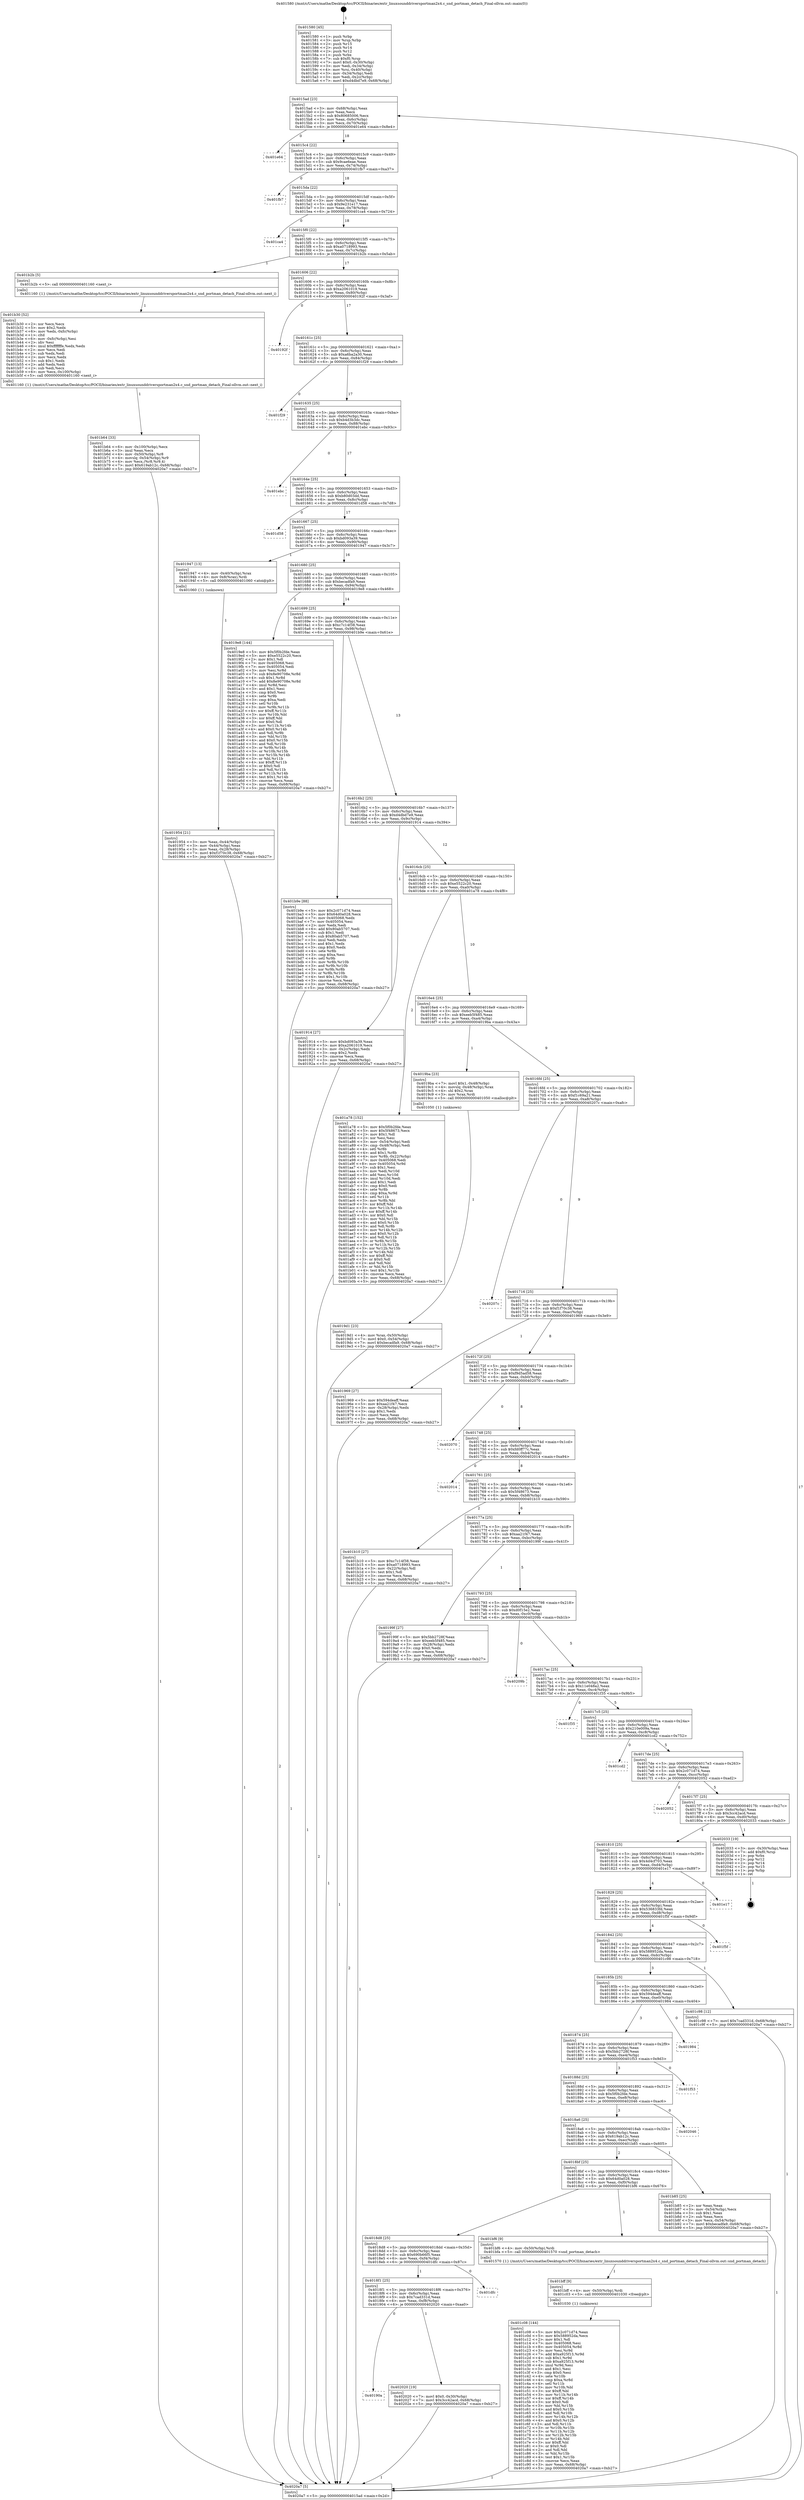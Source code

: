 digraph "0x401580" {
  label = "0x401580 (/mnt/c/Users/mathe/Desktop/tcc/POCII/binaries/extr_linuxsounddriversportman2x4.c_snd_portman_detach_Final-ollvm.out::main(0))"
  labelloc = "t"
  node[shape=record]

  Entry [label="",width=0.3,height=0.3,shape=circle,fillcolor=black,style=filled]
  "0x4015ad" [label="{
     0x4015ad [23]\l
     | [instrs]\l
     &nbsp;&nbsp;0x4015ad \<+3\>: mov -0x68(%rbp),%eax\l
     &nbsp;&nbsp;0x4015b0 \<+2\>: mov %eax,%ecx\l
     &nbsp;&nbsp;0x4015b2 \<+6\>: sub $0x80685006,%ecx\l
     &nbsp;&nbsp;0x4015b8 \<+3\>: mov %eax,-0x6c(%rbp)\l
     &nbsp;&nbsp;0x4015bb \<+3\>: mov %ecx,-0x70(%rbp)\l
     &nbsp;&nbsp;0x4015be \<+6\>: je 0000000000401e64 \<main+0x8e4\>\l
  }"]
  "0x401e64" [label="{
     0x401e64\l
  }", style=dashed]
  "0x4015c4" [label="{
     0x4015c4 [22]\l
     | [instrs]\l
     &nbsp;&nbsp;0x4015c4 \<+5\>: jmp 00000000004015c9 \<main+0x49\>\l
     &nbsp;&nbsp;0x4015c9 \<+3\>: mov -0x6c(%rbp),%eax\l
     &nbsp;&nbsp;0x4015cc \<+5\>: sub $0x9cae6eae,%eax\l
     &nbsp;&nbsp;0x4015d1 \<+3\>: mov %eax,-0x74(%rbp)\l
     &nbsp;&nbsp;0x4015d4 \<+6\>: je 0000000000401fb7 \<main+0xa37\>\l
  }"]
  Exit [label="",width=0.3,height=0.3,shape=circle,fillcolor=black,style=filled,peripheries=2]
  "0x401fb7" [label="{
     0x401fb7\l
  }", style=dashed]
  "0x4015da" [label="{
     0x4015da [22]\l
     | [instrs]\l
     &nbsp;&nbsp;0x4015da \<+5\>: jmp 00000000004015df \<main+0x5f\>\l
     &nbsp;&nbsp;0x4015df \<+3\>: mov -0x6c(%rbp),%eax\l
     &nbsp;&nbsp;0x4015e2 \<+5\>: sub $0x9e231e17,%eax\l
     &nbsp;&nbsp;0x4015e7 \<+3\>: mov %eax,-0x78(%rbp)\l
     &nbsp;&nbsp;0x4015ea \<+6\>: je 0000000000401ca4 \<main+0x724\>\l
  }"]
  "0x40190a" [label="{
     0x40190a\l
  }", style=dashed]
  "0x401ca4" [label="{
     0x401ca4\l
  }", style=dashed]
  "0x4015f0" [label="{
     0x4015f0 [22]\l
     | [instrs]\l
     &nbsp;&nbsp;0x4015f0 \<+5\>: jmp 00000000004015f5 \<main+0x75\>\l
     &nbsp;&nbsp;0x4015f5 \<+3\>: mov -0x6c(%rbp),%eax\l
     &nbsp;&nbsp;0x4015f8 \<+5\>: sub $0xa0718993,%eax\l
     &nbsp;&nbsp;0x4015fd \<+3\>: mov %eax,-0x7c(%rbp)\l
     &nbsp;&nbsp;0x401600 \<+6\>: je 0000000000401b2b \<main+0x5ab\>\l
  }"]
  "0x402020" [label="{
     0x402020 [19]\l
     | [instrs]\l
     &nbsp;&nbsp;0x402020 \<+7\>: movl $0x0,-0x30(%rbp)\l
     &nbsp;&nbsp;0x402027 \<+7\>: movl $0x3cc42acd,-0x68(%rbp)\l
     &nbsp;&nbsp;0x40202e \<+5\>: jmp 00000000004020a7 \<main+0xb27\>\l
  }"]
  "0x401b2b" [label="{
     0x401b2b [5]\l
     | [instrs]\l
     &nbsp;&nbsp;0x401b2b \<+5\>: call 0000000000401160 \<next_i\>\l
     | [calls]\l
     &nbsp;&nbsp;0x401160 \{1\} (/mnt/c/Users/mathe/Desktop/tcc/POCII/binaries/extr_linuxsounddriversportman2x4.c_snd_portman_detach_Final-ollvm.out::next_i)\l
  }"]
  "0x401606" [label="{
     0x401606 [22]\l
     | [instrs]\l
     &nbsp;&nbsp;0x401606 \<+5\>: jmp 000000000040160b \<main+0x8b\>\l
     &nbsp;&nbsp;0x40160b \<+3\>: mov -0x6c(%rbp),%eax\l
     &nbsp;&nbsp;0x40160e \<+5\>: sub $0xa2061019,%eax\l
     &nbsp;&nbsp;0x401613 \<+3\>: mov %eax,-0x80(%rbp)\l
     &nbsp;&nbsp;0x401616 \<+6\>: je 000000000040192f \<main+0x3af\>\l
  }"]
  "0x4018f1" [label="{
     0x4018f1 [25]\l
     | [instrs]\l
     &nbsp;&nbsp;0x4018f1 \<+5\>: jmp 00000000004018f6 \<main+0x376\>\l
     &nbsp;&nbsp;0x4018f6 \<+3\>: mov -0x6c(%rbp),%eax\l
     &nbsp;&nbsp;0x4018f9 \<+5\>: sub $0x7cad331d,%eax\l
     &nbsp;&nbsp;0x4018fe \<+6\>: mov %eax,-0xf8(%rbp)\l
     &nbsp;&nbsp;0x401904 \<+6\>: je 0000000000402020 \<main+0xaa0\>\l
  }"]
  "0x40192f" [label="{
     0x40192f\l
  }", style=dashed]
  "0x40161c" [label="{
     0x40161c [25]\l
     | [instrs]\l
     &nbsp;&nbsp;0x40161c \<+5\>: jmp 0000000000401621 \<main+0xa1\>\l
     &nbsp;&nbsp;0x401621 \<+3\>: mov -0x6c(%rbp),%eax\l
     &nbsp;&nbsp;0x401624 \<+5\>: sub $0xa6ba2a30,%eax\l
     &nbsp;&nbsp;0x401629 \<+6\>: mov %eax,-0x84(%rbp)\l
     &nbsp;&nbsp;0x40162f \<+6\>: je 0000000000401f29 \<main+0x9a9\>\l
  }"]
  "0x401dfc" [label="{
     0x401dfc\l
  }", style=dashed]
  "0x401f29" [label="{
     0x401f29\l
  }", style=dashed]
  "0x401635" [label="{
     0x401635 [25]\l
     | [instrs]\l
     &nbsp;&nbsp;0x401635 \<+5\>: jmp 000000000040163a \<main+0xba\>\l
     &nbsp;&nbsp;0x40163a \<+3\>: mov -0x6c(%rbp),%eax\l
     &nbsp;&nbsp;0x40163d \<+5\>: sub $0xb4d3b3dc,%eax\l
     &nbsp;&nbsp;0x401642 \<+6\>: mov %eax,-0x88(%rbp)\l
     &nbsp;&nbsp;0x401648 \<+6\>: je 0000000000401ebc \<main+0x93c\>\l
  }"]
  "0x401c08" [label="{
     0x401c08 [144]\l
     | [instrs]\l
     &nbsp;&nbsp;0x401c08 \<+5\>: mov $0x2c071d74,%eax\l
     &nbsp;&nbsp;0x401c0d \<+5\>: mov $0x588952da,%ecx\l
     &nbsp;&nbsp;0x401c12 \<+2\>: mov $0x1,%dl\l
     &nbsp;&nbsp;0x401c14 \<+7\>: mov 0x405068,%esi\l
     &nbsp;&nbsp;0x401c1b \<+8\>: mov 0x405054,%r8d\l
     &nbsp;&nbsp;0x401c23 \<+3\>: mov %esi,%r9d\l
     &nbsp;&nbsp;0x401c26 \<+7\>: add $0xa925f13,%r9d\l
     &nbsp;&nbsp;0x401c2d \<+4\>: sub $0x1,%r9d\l
     &nbsp;&nbsp;0x401c31 \<+7\>: sub $0xa925f13,%r9d\l
     &nbsp;&nbsp;0x401c38 \<+4\>: imul %r9d,%esi\l
     &nbsp;&nbsp;0x401c3c \<+3\>: and $0x1,%esi\l
     &nbsp;&nbsp;0x401c3f \<+3\>: cmp $0x0,%esi\l
     &nbsp;&nbsp;0x401c42 \<+4\>: sete %r10b\l
     &nbsp;&nbsp;0x401c46 \<+4\>: cmp $0xa,%r8d\l
     &nbsp;&nbsp;0x401c4a \<+4\>: setl %r11b\l
     &nbsp;&nbsp;0x401c4e \<+3\>: mov %r10b,%bl\l
     &nbsp;&nbsp;0x401c51 \<+3\>: xor $0xff,%bl\l
     &nbsp;&nbsp;0x401c54 \<+3\>: mov %r11b,%r14b\l
     &nbsp;&nbsp;0x401c57 \<+4\>: xor $0xff,%r14b\l
     &nbsp;&nbsp;0x401c5b \<+3\>: xor $0x0,%dl\l
     &nbsp;&nbsp;0x401c5e \<+3\>: mov %bl,%r15b\l
     &nbsp;&nbsp;0x401c61 \<+4\>: and $0x0,%r15b\l
     &nbsp;&nbsp;0x401c65 \<+3\>: and %dl,%r10b\l
     &nbsp;&nbsp;0x401c68 \<+3\>: mov %r14b,%r12b\l
     &nbsp;&nbsp;0x401c6b \<+4\>: and $0x0,%r12b\l
     &nbsp;&nbsp;0x401c6f \<+3\>: and %dl,%r11b\l
     &nbsp;&nbsp;0x401c72 \<+3\>: or %r10b,%r15b\l
     &nbsp;&nbsp;0x401c75 \<+3\>: or %r11b,%r12b\l
     &nbsp;&nbsp;0x401c78 \<+3\>: xor %r12b,%r15b\l
     &nbsp;&nbsp;0x401c7b \<+3\>: or %r14b,%bl\l
     &nbsp;&nbsp;0x401c7e \<+3\>: xor $0xff,%bl\l
     &nbsp;&nbsp;0x401c81 \<+3\>: or $0x0,%dl\l
     &nbsp;&nbsp;0x401c84 \<+2\>: and %dl,%bl\l
     &nbsp;&nbsp;0x401c86 \<+3\>: or %bl,%r15b\l
     &nbsp;&nbsp;0x401c89 \<+4\>: test $0x1,%r15b\l
     &nbsp;&nbsp;0x401c8d \<+3\>: cmovne %ecx,%eax\l
     &nbsp;&nbsp;0x401c90 \<+3\>: mov %eax,-0x68(%rbp)\l
     &nbsp;&nbsp;0x401c93 \<+5\>: jmp 00000000004020a7 \<main+0xb27\>\l
  }"]
  "0x401ebc" [label="{
     0x401ebc\l
  }", style=dashed]
  "0x40164e" [label="{
     0x40164e [25]\l
     | [instrs]\l
     &nbsp;&nbsp;0x40164e \<+5\>: jmp 0000000000401653 \<main+0xd3\>\l
     &nbsp;&nbsp;0x401653 \<+3\>: mov -0x6c(%rbp),%eax\l
     &nbsp;&nbsp;0x401656 \<+5\>: sub $0xb80d03dd,%eax\l
     &nbsp;&nbsp;0x40165b \<+6\>: mov %eax,-0x8c(%rbp)\l
     &nbsp;&nbsp;0x401661 \<+6\>: je 0000000000401d58 \<main+0x7d8\>\l
  }"]
  "0x401bff" [label="{
     0x401bff [9]\l
     | [instrs]\l
     &nbsp;&nbsp;0x401bff \<+4\>: mov -0x50(%rbp),%rdi\l
     &nbsp;&nbsp;0x401c03 \<+5\>: call 0000000000401030 \<free@plt\>\l
     | [calls]\l
     &nbsp;&nbsp;0x401030 \{1\} (unknown)\l
  }"]
  "0x401d58" [label="{
     0x401d58\l
  }", style=dashed]
  "0x401667" [label="{
     0x401667 [25]\l
     | [instrs]\l
     &nbsp;&nbsp;0x401667 \<+5\>: jmp 000000000040166c \<main+0xec\>\l
     &nbsp;&nbsp;0x40166c \<+3\>: mov -0x6c(%rbp),%eax\l
     &nbsp;&nbsp;0x40166f \<+5\>: sub $0xbd093a39,%eax\l
     &nbsp;&nbsp;0x401674 \<+6\>: mov %eax,-0x90(%rbp)\l
     &nbsp;&nbsp;0x40167a \<+6\>: je 0000000000401947 \<main+0x3c7\>\l
  }"]
  "0x4018d8" [label="{
     0x4018d8 [25]\l
     | [instrs]\l
     &nbsp;&nbsp;0x4018d8 \<+5\>: jmp 00000000004018dd \<main+0x35d\>\l
     &nbsp;&nbsp;0x4018dd \<+3\>: mov -0x6c(%rbp),%eax\l
     &nbsp;&nbsp;0x4018e0 \<+5\>: sub $0x690b66f5,%eax\l
     &nbsp;&nbsp;0x4018e5 \<+6\>: mov %eax,-0xf4(%rbp)\l
     &nbsp;&nbsp;0x4018eb \<+6\>: je 0000000000401dfc \<main+0x87c\>\l
  }"]
  "0x401947" [label="{
     0x401947 [13]\l
     | [instrs]\l
     &nbsp;&nbsp;0x401947 \<+4\>: mov -0x40(%rbp),%rax\l
     &nbsp;&nbsp;0x40194b \<+4\>: mov 0x8(%rax),%rdi\l
     &nbsp;&nbsp;0x40194f \<+5\>: call 0000000000401060 \<atoi@plt\>\l
     | [calls]\l
     &nbsp;&nbsp;0x401060 \{1\} (unknown)\l
  }"]
  "0x401680" [label="{
     0x401680 [25]\l
     | [instrs]\l
     &nbsp;&nbsp;0x401680 \<+5\>: jmp 0000000000401685 \<main+0x105\>\l
     &nbsp;&nbsp;0x401685 \<+3\>: mov -0x6c(%rbp),%eax\l
     &nbsp;&nbsp;0x401688 \<+5\>: sub $0xbecadfa9,%eax\l
     &nbsp;&nbsp;0x40168d \<+6\>: mov %eax,-0x94(%rbp)\l
     &nbsp;&nbsp;0x401693 \<+6\>: je 00000000004019e8 \<main+0x468\>\l
  }"]
  "0x401bf6" [label="{
     0x401bf6 [9]\l
     | [instrs]\l
     &nbsp;&nbsp;0x401bf6 \<+4\>: mov -0x50(%rbp),%rdi\l
     &nbsp;&nbsp;0x401bfa \<+5\>: call 0000000000401570 \<snd_portman_detach\>\l
     | [calls]\l
     &nbsp;&nbsp;0x401570 \{1\} (/mnt/c/Users/mathe/Desktop/tcc/POCII/binaries/extr_linuxsounddriversportman2x4.c_snd_portman_detach_Final-ollvm.out::snd_portman_detach)\l
  }"]
  "0x4019e8" [label="{
     0x4019e8 [144]\l
     | [instrs]\l
     &nbsp;&nbsp;0x4019e8 \<+5\>: mov $0x5f0b2fde,%eax\l
     &nbsp;&nbsp;0x4019ed \<+5\>: mov $0xe5522c20,%ecx\l
     &nbsp;&nbsp;0x4019f2 \<+2\>: mov $0x1,%dl\l
     &nbsp;&nbsp;0x4019f4 \<+7\>: mov 0x405068,%esi\l
     &nbsp;&nbsp;0x4019fb \<+7\>: mov 0x405054,%edi\l
     &nbsp;&nbsp;0x401a02 \<+3\>: mov %esi,%r8d\l
     &nbsp;&nbsp;0x401a05 \<+7\>: sub $0x8e90708e,%r8d\l
     &nbsp;&nbsp;0x401a0c \<+4\>: sub $0x1,%r8d\l
     &nbsp;&nbsp;0x401a10 \<+7\>: add $0x8e90708e,%r8d\l
     &nbsp;&nbsp;0x401a17 \<+4\>: imul %r8d,%esi\l
     &nbsp;&nbsp;0x401a1b \<+3\>: and $0x1,%esi\l
     &nbsp;&nbsp;0x401a1e \<+3\>: cmp $0x0,%esi\l
     &nbsp;&nbsp;0x401a21 \<+4\>: sete %r9b\l
     &nbsp;&nbsp;0x401a25 \<+3\>: cmp $0xa,%edi\l
     &nbsp;&nbsp;0x401a28 \<+4\>: setl %r10b\l
     &nbsp;&nbsp;0x401a2c \<+3\>: mov %r9b,%r11b\l
     &nbsp;&nbsp;0x401a2f \<+4\>: xor $0xff,%r11b\l
     &nbsp;&nbsp;0x401a33 \<+3\>: mov %r10b,%bl\l
     &nbsp;&nbsp;0x401a36 \<+3\>: xor $0xff,%bl\l
     &nbsp;&nbsp;0x401a39 \<+3\>: xor $0x0,%dl\l
     &nbsp;&nbsp;0x401a3c \<+3\>: mov %r11b,%r14b\l
     &nbsp;&nbsp;0x401a3f \<+4\>: and $0x0,%r14b\l
     &nbsp;&nbsp;0x401a43 \<+3\>: and %dl,%r9b\l
     &nbsp;&nbsp;0x401a46 \<+3\>: mov %bl,%r15b\l
     &nbsp;&nbsp;0x401a49 \<+4\>: and $0x0,%r15b\l
     &nbsp;&nbsp;0x401a4d \<+3\>: and %dl,%r10b\l
     &nbsp;&nbsp;0x401a50 \<+3\>: or %r9b,%r14b\l
     &nbsp;&nbsp;0x401a53 \<+3\>: or %r10b,%r15b\l
     &nbsp;&nbsp;0x401a56 \<+3\>: xor %r15b,%r14b\l
     &nbsp;&nbsp;0x401a59 \<+3\>: or %bl,%r11b\l
     &nbsp;&nbsp;0x401a5c \<+4\>: xor $0xff,%r11b\l
     &nbsp;&nbsp;0x401a60 \<+3\>: or $0x0,%dl\l
     &nbsp;&nbsp;0x401a63 \<+3\>: and %dl,%r11b\l
     &nbsp;&nbsp;0x401a66 \<+3\>: or %r11b,%r14b\l
     &nbsp;&nbsp;0x401a69 \<+4\>: test $0x1,%r14b\l
     &nbsp;&nbsp;0x401a6d \<+3\>: cmovne %ecx,%eax\l
     &nbsp;&nbsp;0x401a70 \<+3\>: mov %eax,-0x68(%rbp)\l
     &nbsp;&nbsp;0x401a73 \<+5\>: jmp 00000000004020a7 \<main+0xb27\>\l
  }"]
  "0x401699" [label="{
     0x401699 [25]\l
     | [instrs]\l
     &nbsp;&nbsp;0x401699 \<+5\>: jmp 000000000040169e \<main+0x11e\>\l
     &nbsp;&nbsp;0x40169e \<+3\>: mov -0x6c(%rbp),%eax\l
     &nbsp;&nbsp;0x4016a1 \<+5\>: sub $0xc7c14f38,%eax\l
     &nbsp;&nbsp;0x4016a6 \<+6\>: mov %eax,-0x98(%rbp)\l
     &nbsp;&nbsp;0x4016ac \<+6\>: je 0000000000401b9e \<main+0x61e\>\l
  }"]
  "0x4018bf" [label="{
     0x4018bf [25]\l
     | [instrs]\l
     &nbsp;&nbsp;0x4018bf \<+5\>: jmp 00000000004018c4 \<main+0x344\>\l
     &nbsp;&nbsp;0x4018c4 \<+3\>: mov -0x6c(%rbp),%eax\l
     &nbsp;&nbsp;0x4018c7 \<+5\>: sub $0x64d0a028,%eax\l
     &nbsp;&nbsp;0x4018cc \<+6\>: mov %eax,-0xf0(%rbp)\l
     &nbsp;&nbsp;0x4018d2 \<+6\>: je 0000000000401bf6 \<main+0x676\>\l
  }"]
  "0x401b9e" [label="{
     0x401b9e [88]\l
     | [instrs]\l
     &nbsp;&nbsp;0x401b9e \<+5\>: mov $0x2c071d74,%eax\l
     &nbsp;&nbsp;0x401ba3 \<+5\>: mov $0x64d0a028,%ecx\l
     &nbsp;&nbsp;0x401ba8 \<+7\>: mov 0x405068,%edx\l
     &nbsp;&nbsp;0x401baf \<+7\>: mov 0x405054,%esi\l
     &nbsp;&nbsp;0x401bb6 \<+2\>: mov %edx,%edi\l
     &nbsp;&nbsp;0x401bb8 \<+6\>: add $0x80ab5707,%edi\l
     &nbsp;&nbsp;0x401bbe \<+3\>: sub $0x1,%edi\l
     &nbsp;&nbsp;0x401bc1 \<+6\>: sub $0x80ab5707,%edi\l
     &nbsp;&nbsp;0x401bc7 \<+3\>: imul %edi,%edx\l
     &nbsp;&nbsp;0x401bca \<+3\>: and $0x1,%edx\l
     &nbsp;&nbsp;0x401bcd \<+3\>: cmp $0x0,%edx\l
     &nbsp;&nbsp;0x401bd0 \<+4\>: sete %r8b\l
     &nbsp;&nbsp;0x401bd4 \<+3\>: cmp $0xa,%esi\l
     &nbsp;&nbsp;0x401bd7 \<+4\>: setl %r9b\l
     &nbsp;&nbsp;0x401bdb \<+3\>: mov %r8b,%r10b\l
     &nbsp;&nbsp;0x401bde \<+3\>: and %r9b,%r10b\l
     &nbsp;&nbsp;0x401be1 \<+3\>: xor %r9b,%r8b\l
     &nbsp;&nbsp;0x401be4 \<+3\>: or %r8b,%r10b\l
     &nbsp;&nbsp;0x401be7 \<+4\>: test $0x1,%r10b\l
     &nbsp;&nbsp;0x401beb \<+3\>: cmovne %ecx,%eax\l
     &nbsp;&nbsp;0x401bee \<+3\>: mov %eax,-0x68(%rbp)\l
     &nbsp;&nbsp;0x401bf1 \<+5\>: jmp 00000000004020a7 \<main+0xb27\>\l
  }"]
  "0x4016b2" [label="{
     0x4016b2 [25]\l
     | [instrs]\l
     &nbsp;&nbsp;0x4016b2 \<+5\>: jmp 00000000004016b7 \<main+0x137\>\l
     &nbsp;&nbsp;0x4016b7 \<+3\>: mov -0x6c(%rbp),%eax\l
     &nbsp;&nbsp;0x4016ba \<+5\>: sub $0xd4dbd7e9,%eax\l
     &nbsp;&nbsp;0x4016bf \<+6\>: mov %eax,-0x9c(%rbp)\l
     &nbsp;&nbsp;0x4016c5 \<+6\>: je 0000000000401914 \<main+0x394\>\l
  }"]
  "0x401b85" [label="{
     0x401b85 [25]\l
     | [instrs]\l
     &nbsp;&nbsp;0x401b85 \<+2\>: xor %eax,%eax\l
     &nbsp;&nbsp;0x401b87 \<+3\>: mov -0x54(%rbp),%ecx\l
     &nbsp;&nbsp;0x401b8a \<+3\>: sub $0x1,%eax\l
     &nbsp;&nbsp;0x401b8d \<+2\>: sub %eax,%ecx\l
     &nbsp;&nbsp;0x401b8f \<+3\>: mov %ecx,-0x54(%rbp)\l
     &nbsp;&nbsp;0x401b92 \<+7\>: movl $0xbecadfa9,-0x68(%rbp)\l
     &nbsp;&nbsp;0x401b99 \<+5\>: jmp 00000000004020a7 \<main+0xb27\>\l
  }"]
  "0x401914" [label="{
     0x401914 [27]\l
     | [instrs]\l
     &nbsp;&nbsp;0x401914 \<+5\>: mov $0xbd093a39,%eax\l
     &nbsp;&nbsp;0x401919 \<+5\>: mov $0xa2061019,%ecx\l
     &nbsp;&nbsp;0x40191e \<+3\>: mov -0x2c(%rbp),%edx\l
     &nbsp;&nbsp;0x401921 \<+3\>: cmp $0x2,%edx\l
     &nbsp;&nbsp;0x401924 \<+3\>: cmovne %ecx,%eax\l
     &nbsp;&nbsp;0x401927 \<+3\>: mov %eax,-0x68(%rbp)\l
     &nbsp;&nbsp;0x40192a \<+5\>: jmp 00000000004020a7 \<main+0xb27\>\l
  }"]
  "0x4016cb" [label="{
     0x4016cb [25]\l
     | [instrs]\l
     &nbsp;&nbsp;0x4016cb \<+5\>: jmp 00000000004016d0 \<main+0x150\>\l
     &nbsp;&nbsp;0x4016d0 \<+3\>: mov -0x6c(%rbp),%eax\l
     &nbsp;&nbsp;0x4016d3 \<+5\>: sub $0xe5522c20,%eax\l
     &nbsp;&nbsp;0x4016d8 \<+6\>: mov %eax,-0xa0(%rbp)\l
     &nbsp;&nbsp;0x4016de \<+6\>: je 0000000000401a78 \<main+0x4f8\>\l
  }"]
  "0x4020a7" [label="{
     0x4020a7 [5]\l
     | [instrs]\l
     &nbsp;&nbsp;0x4020a7 \<+5\>: jmp 00000000004015ad \<main+0x2d\>\l
  }"]
  "0x401580" [label="{
     0x401580 [45]\l
     | [instrs]\l
     &nbsp;&nbsp;0x401580 \<+1\>: push %rbp\l
     &nbsp;&nbsp;0x401581 \<+3\>: mov %rsp,%rbp\l
     &nbsp;&nbsp;0x401584 \<+2\>: push %r15\l
     &nbsp;&nbsp;0x401586 \<+2\>: push %r14\l
     &nbsp;&nbsp;0x401588 \<+2\>: push %r12\l
     &nbsp;&nbsp;0x40158a \<+1\>: push %rbx\l
     &nbsp;&nbsp;0x40158b \<+7\>: sub $0xf0,%rsp\l
     &nbsp;&nbsp;0x401592 \<+7\>: movl $0x0,-0x30(%rbp)\l
     &nbsp;&nbsp;0x401599 \<+3\>: mov %edi,-0x34(%rbp)\l
     &nbsp;&nbsp;0x40159c \<+4\>: mov %rsi,-0x40(%rbp)\l
     &nbsp;&nbsp;0x4015a0 \<+3\>: mov -0x34(%rbp),%edi\l
     &nbsp;&nbsp;0x4015a3 \<+3\>: mov %edi,-0x2c(%rbp)\l
     &nbsp;&nbsp;0x4015a6 \<+7\>: movl $0xd4dbd7e9,-0x68(%rbp)\l
  }"]
  "0x401954" [label="{
     0x401954 [21]\l
     | [instrs]\l
     &nbsp;&nbsp;0x401954 \<+3\>: mov %eax,-0x44(%rbp)\l
     &nbsp;&nbsp;0x401957 \<+3\>: mov -0x44(%rbp),%eax\l
     &nbsp;&nbsp;0x40195a \<+3\>: mov %eax,-0x28(%rbp)\l
     &nbsp;&nbsp;0x40195d \<+7\>: movl $0xf1f70c38,-0x68(%rbp)\l
     &nbsp;&nbsp;0x401964 \<+5\>: jmp 00000000004020a7 \<main+0xb27\>\l
  }"]
  "0x4018a6" [label="{
     0x4018a6 [25]\l
     | [instrs]\l
     &nbsp;&nbsp;0x4018a6 \<+5\>: jmp 00000000004018ab \<main+0x32b\>\l
     &nbsp;&nbsp;0x4018ab \<+3\>: mov -0x6c(%rbp),%eax\l
     &nbsp;&nbsp;0x4018ae \<+5\>: sub $0x619ab12c,%eax\l
     &nbsp;&nbsp;0x4018b3 \<+6\>: mov %eax,-0xec(%rbp)\l
     &nbsp;&nbsp;0x4018b9 \<+6\>: je 0000000000401b85 \<main+0x605\>\l
  }"]
  "0x401a78" [label="{
     0x401a78 [152]\l
     | [instrs]\l
     &nbsp;&nbsp;0x401a78 \<+5\>: mov $0x5f0b2fde,%eax\l
     &nbsp;&nbsp;0x401a7d \<+5\>: mov $0x5f48673,%ecx\l
     &nbsp;&nbsp;0x401a82 \<+2\>: mov $0x1,%dl\l
     &nbsp;&nbsp;0x401a84 \<+2\>: xor %esi,%esi\l
     &nbsp;&nbsp;0x401a86 \<+3\>: mov -0x54(%rbp),%edi\l
     &nbsp;&nbsp;0x401a89 \<+3\>: cmp -0x48(%rbp),%edi\l
     &nbsp;&nbsp;0x401a8c \<+4\>: setl %r8b\l
     &nbsp;&nbsp;0x401a90 \<+4\>: and $0x1,%r8b\l
     &nbsp;&nbsp;0x401a94 \<+4\>: mov %r8b,-0x22(%rbp)\l
     &nbsp;&nbsp;0x401a98 \<+7\>: mov 0x405068,%edi\l
     &nbsp;&nbsp;0x401a9f \<+8\>: mov 0x405054,%r9d\l
     &nbsp;&nbsp;0x401aa7 \<+3\>: sub $0x1,%esi\l
     &nbsp;&nbsp;0x401aaa \<+3\>: mov %edi,%r10d\l
     &nbsp;&nbsp;0x401aad \<+3\>: add %esi,%r10d\l
     &nbsp;&nbsp;0x401ab0 \<+4\>: imul %r10d,%edi\l
     &nbsp;&nbsp;0x401ab4 \<+3\>: and $0x1,%edi\l
     &nbsp;&nbsp;0x401ab7 \<+3\>: cmp $0x0,%edi\l
     &nbsp;&nbsp;0x401aba \<+4\>: sete %r8b\l
     &nbsp;&nbsp;0x401abe \<+4\>: cmp $0xa,%r9d\l
     &nbsp;&nbsp;0x401ac2 \<+4\>: setl %r11b\l
     &nbsp;&nbsp;0x401ac6 \<+3\>: mov %r8b,%bl\l
     &nbsp;&nbsp;0x401ac9 \<+3\>: xor $0xff,%bl\l
     &nbsp;&nbsp;0x401acc \<+3\>: mov %r11b,%r14b\l
     &nbsp;&nbsp;0x401acf \<+4\>: xor $0xff,%r14b\l
     &nbsp;&nbsp;0x401ad3 \<+3\>: xor $0x0,%dl\l
     &nbsp;&nbsp;0x401ad6 \<+3\>: mov %bl,%r15b\l
     &nbsp;&nbsp;0x401ad9 \<+4\>: and $0x0,%r15b\l
     &nbsp;&nbsp;0x401add \<+3\>: and %dl,%r8b\l
     &nbsp;&nbsp;0x401ae0 \<+3\>: mov %r14b,%r12b\l
     &nbsp;&nbsp;0x401ae3 \<+4\>: and $0x0,%r12b\l
     &nbsp;&nbsp;0x401ae7 \<+3\>: and %dl,%r11b\l
     &nbsp;&nbsp;0x401aea \<+3\>: or %r8b,%r15b\l
     &nbsp;&nbsp;0x401aed \<+3\>: or %r11b,%r12b\l
     &nbsp;&nbsp;0x401af0 \<+3\>: xor %r12b,%r15b\l
     &nbsp;&nbsp;0x401af3 \<+3\>: or %r14b,%bl\l
     &nbsp;&nbsp;0x401af6 \<+3\>: xor $0xff,%bl\l
     &nbsp;&nbsp;0x401af9 \<+3\>: or $0x0,%dl\l
     &nbsp;&nbsp;0x401afc \<+2\>: and %dl,%bl\l
     &nbsp;&nbsp;0x401afe \<+3\>: or %bl,%r15b\l
     &nbsp;&nbsp;0x401b01 \<+4\>: test $0x1,%r15b\l
     &nbsp;&nbsp;0x401b05 \<+3\>: cmovne %ecx,%eax\l
     &nbsp;&nbsp;0x401b08 \<+3\>: mov %eax,-0x68(%rbp)\l
     &nbsp;&nbsp;0x401b0b \<+5\>: jmp 00000000004020a7 \<main+0xb27\>\l
  }"]
  "0x4016e4" [label="{
     0x4016e4 [25]\l
     | [instrs]\l
     &nbsp;&nbsp;0x4016e4 \<+5\>: jmp 00000000004016e9 \<main+0x169\>\l
     &nbsp;&nbsp;0x4016e9 \<+3\>: mov -0x6c(%rbp),%eax\l
     &nbsp;&nbsp;0x4016ec \<+5\>: sub $0xeeb5f485,%eax\l
     &nbsp;&nbsp;0x4016f1 \<+6\>: mov %eax,-0xa4(%rbp)\l
     &nbsp;&nbsp;0x4016f7 \<+6\>: je 00000000004019ba \<main+0x43a\>\l
  }"]
  "0x402046" [label="{
     0x402046\l
  }", style=dashed]
  "0x4019ba" [label="{
     0x4019ba [23]\l
     | [instrs]\l
     &nbsp;&nbsp;0x4019ba \<+7\>: movl $0x1,-0x48(%rbp)\l
     &nbsp;&nbsp;0x4019c1 \<+4\>: movslq -0x48(%rbp),%rax\l
     &nbsp;&nbsp;0x4019c5 \<+4\>: shl $0x2,%rax\l
     &nbsp;&nbsp;0x4019c9 \<+3\>: mov %rax,%rdi\l
     &nbsp;&nbsp;0x4019cc \<+5\>: call 0000000000401050 \<malloc@plt\>\l
     | [calls]\l
     &nbsp;&nbsp;0x401050 \{1\} (unknown)\l
  }"]
  "0x4016fd" [label="{
     0x4016fd [25]\l
     | [instrs]\l
     &nbsp;&nbsp;0x4016fd \<+5\>: jmp 0000000000401702 \<main+0x182\>\l
     &nbsp;&nbsp;0x401702 \<+3\>: mov -0x6c(%rbp),%eax\l
     &nbsp;&nbsp;0x401705 \<+5\>: sub $0xf1c69a21,%eax\l
     &nbsp;&nbsp;0x40170a \<+6\>: mov %eax,-0xa8(%rbp)\l
     &nbsp;&nbsp;0x401710 \<+6\>: je 000000000040207c \<main+0xafc\>\l
  }"]
  "0x40188d" [label="{
     0x40188d [25]\l
     | [instrs]\l
     &nbsp;&nbsp;0x40188d \<+5\>: jmp 0000000000401892 \<main+0x312\>\l
     &nbsp;&nbsp;0x401892 \<+3\>: mov -0x6c(%rbp),%eax\l
     &nbsp;&nbsp;0x401895 \<+5\>: sub $0x5f0b2fde,%eax\l
     &nbsp;&nbsp;0x40189a \<+6\>: mov %eax,-0xe8(%rbp)\l
     &nbsp;&nbsp;0x4018a0 \<+6\>: je 0000000000402046 \<main+0xac6\>\l
  }"]
  "0x40207c" [label="{
     0x40207c\l
  }", style=dashed]
  "0x401716" [label="{
     0x401716 [25]\l
     | [instrs]\l
     &nbsp;&nbsp;0x401716 \<+5\>: jmp 000000000040171b \<main+0x19b\>\l
     &nbsp;&nbsp;0x40171b \<+3\>: mov -0x6c(%rbp),%eax\l
     &nbsp;&nbsp;0x40171e \<+5\>: sub $0xf1f70c38,%eax\l
     &nbsp;&nbsp;0x401723 \<+6\>: mov %eax,-0xac(%rbp)\l
     &nbsp;&nbsp;0x401729 \<+6\>: je 0000000000401969 \<main+0x3e9\>\l
  }"]
  "0x401f53" [label="{
     0x401f53\l
  }", style=dashed]
  "0x401969" [label="{
     0x401969 [27]\l
     | [instrs]\l
     &nbsp;&nbsp;0x401969 \<+5\>: mov $0x594deaff,%eax\l
     &nbsp;&nbsp;0x40196e \<+5\>: mov $0xaa21f47,%ecx\l
     &nbsp;&nbsp;0x401973 \<+3\>: mov -0x28(%rbp),%edx\l
     &nbsp;&nbsp;0x401976 \<+3\>: cmp $0x1,%edx\l
     &nbsp;&nbsp;0x401979 \<+3\>: cmovl %ecx,%eax\l
     &nbsp;&nbsp;0x40197c \<+3\>: mov %eax,-0x68(%rbp)\l
     &nbsp;&nbsp;0x40197f \<+5\>: jmp 00000000004020a7 \<main+0xb27\>\l
  }"]
  "0x40172f" [label="{
     0x40172f [25]\l
     | [instrs]\l
     &nbsp;&nbsp;0x40172f \<+5\>: jmp 0000000000401734 \<main+0x1b4\>\l
     &nbsp;&nbsp;0x401734 \<+3\>: mov -0x6c(%rbp),%eax\l
     &nbsp;&nbsp;0x401737 \<+5\>: sub $0xf9d5ad58,%eax\l
     &nbsp;&nbsp;0x40173c \<+6\>: mov %eax,-0xb0(%rbp)\l
     &nbsp;&nbsp;0x401742 \<+6\>: je 0000000000402070 \<main+0xaf0\>\l
  }"]
  "0x401874" [label="{
     0x401874 [25]\l
     | [instrs]\l
     &nbsp;&nbsp;0x401874 \<+5\>: jmp 0000000000401879 \<main+0x2f9\>\l
     &nbsp;&nbsp;0x401879 \<+3\>: mov -0x6c(%rbp),%eax\l
     &nbsp;&nbsp;0x40187c \<+5\>: sub $0x5bb2728f,%eax\l
     &nbsp;&nbsp;0x401881 \<+6\>: mov %eax,-0xe4(%rbp)\l
     &nbsp;&nbsp;0x401887 \<+6\>: je 0000000000401f53 \<main+0x9d3\>\l
  }"]
  "0x402070" [label="{
     0x402070\l
  }", style=dashed]
  "0x401748" [label="{
     0x401748 [25]\l
     | [instrs]\l
     &nbsp;&nbsp;0x401748 \<+5\>: jmp 000000000040174d \<main+0x1cd\>\l
     &nbsp;&nbsp;0x40174d \<+3\>: mov -0x6c(%rbp),%eax\l
     &nbsp;&nbsp;0x401750 \<+5\>: sub $0xfd0ff77c,%eax\l
     &nbsp;&nbsp;0x401755 \<+6\>: mov %eax,-0xb4(%rbp)\l
     &nbsp;&nbsp;0x40175b \<+6\>: je 0000000000402014 \<main+0xa94\>\l
  }"]
  "0x401984" [label="{
     0x401984\l
  }", style=dashed]
  "0x402014" [label="{
     0x402014\l
  }", style=dashed]
  "0x401761" [label="{
     0x401761 [25]\l
     | [instrs]\l
     &nbsp;&nbsp;0x401761 \<+5\>: jmp 0000000000401766 \<main+0x1e6\>\l
     &nbsp;&nbsp;0x401766 \<+3\>: mov -0x6c(%rbp),%eax\l
     &nbsp;&nbsp;0x401769 \<+5\>: sub $0x5f48673,%eax\l
     &nbsp;&nbsp;0x40176e \<+6\>: mov %eax,-0xb8(%rbp)\l
     &nbsp;&nbsp;0x401774 \<+6\>: je 0000000000401b10 \<main+0x590\>\l
  }"]
  "0x40185b" [label="{
     0x40185b [25]\l
     | [instrs]\l
     &nbsp;&nbsp;0x40185b \<+5\>: jmp 0000000000401860 \<main+0x2e0\>\l
     &nbsp;&nbsp;0x401860 \<+3\>: mov -0x6c(%rbp),%eax\l
     &nbsp;&nbsp;0x401863 \<+5\>: sub $0x594deaff,%eax\l
     &nbsp;&nbsp;0x401868 \<+6\>: mov %eax,-0xe0(%rbp)\l
     &nbsp;&nbsp;0x40186e \<+6\>: je 0000000000401984 \<main+0x404\>\l
  }"]
  "0x401b10" [label="{
     0x401b10 [27]\l
     | [instrs]\l
     &nbsp;&nbsp;0x401b10 \<+5\>: mov $0xc7c14f38,%eax\l
     &nbsp;&nbsp;0x401b15 \<+5\>: mov $0xa0718993,%ecx\l
     &nbsp;&nbsp;0x401b1a \<+3\>: mov -0x22(%rbp),%dl\l
     &nbsp;&nbsp;0x401b1d \<+3\>: test $0x1,%dl\l
     &nbsp;&nbsp;0x401b20 \<+3\>: cmovne %ecx,%eax\l
     &nbsp;&nbsp;0x401b23 \<+3\>: mov %eax,-0x68(%rbp)\l
     &nbsp;&nbsp;0x401b26 \<+5\>: jmp 00000000004020a7 \<main+0xb27\>\l
  }"]
  "0x40177a" [label="{
     0x40177a [25]\l
     | [instrs]\l
     &nbsp;&nbsp;0x40177a \<+5\>: jmp 000000000040177f \<main+0x1ff\>\l
     &nbsp;&nbsp;0x40177f \<+3\>: mov -0x6c(%rbp),%eax\l
     &nbsp;&nbsp;0x401782 \<+5\>: sub $0xaa21f47,%eax\l
     &nbsp;&nbsp;0x401787 \<+6\>: mov %eax,-0xbc(%rbp)\l
     &nbsp;&nbsp;0x40178d \<+6\>: je 000000000040199f \<main+0x41f\>\l
  }"]
  "0x401c98" [label="{
     0x401c98 [12]\l
     | [instrs]\l
     &nbsp;&nbsp;0x401c98 \<+7\>: movl $0x7cad331d,-0x68(%rbp)\l
     &nbsp;&nbsp;0x401c9f \<+5\>: jmp 00000000004020a7 \<main+0xb27\>\l
  }"]
  "0x40199f" [label="{
     0x40199f [27]\l
     | [instrs]\l
     &nbsp;&nbsp;0x40199f \<+5\>: mov $0x5bb2728f,%eax\l
     &nbsp;&nbsp;0x4019a4 \<+5\>: mov $0xeeb5f485,%ecx\l
     &nbsp;&nbsp;0x4019a9 \<+3\>: mov -0x28(%rbp),%edx\l
     &nbsp;&nbsp;0x4019ac \<+3\>: cmp $0x0,%edx\l
     &nbsp;&nbsp;0x4019af \<+3\>: cmove %ecx,%eax\l
     &nbsp;&nbsp;0x4019b2 \<+3\>: mov %eax,-0x68(%rbp)\l
     &nbsp;&nbsp;0x4019b5 \<+5\>: jmp 00000000004020a7 \<main+0xb27\>\l
  }"]
  "0x401793" [label="{
     0x401793 [25]\l
     | [instrs]\l
     &nbsp;&nbsp;0x401793 \<+5\>: jmp 0000000000401798 \<main+0x218\>\l
     &nbsp;&nbsp;0x401798 \<+3\>: mov -0x6c(%rbp),%eax\l
     &nbsp;&nbsp;0x40179b \<+5\>: sub $0xd0f15e2,%eax\l
     &nbsp;&nbsp;0x4017a0 \<+6\>: mov %eax,-0xc0(%rbp)\l
     &nbsp;&nbsp;0x4017a6 \<+6\>: je 000000000040209b \<main+0xb1b\>\l
  }"]
  "0x4019d1" [label="{
     0x4019d1 [23]\l
     | [instrs]\l
     &nbsp;&nbsp;0x4019d1 \<+4\>: mov %rax,-0x50(%rbp)\l
     &nbsp;&nbsp;0x4019d5 \<+7\>: movl $0x0,-0x54(%rbp)\l
     &nbsp;&nbsp;0x4019dc \<+7\>: movl $0xbecadfa9,-0x68(%rbp)\l
     &nbsp;&nbsp;0x4019e3 \<+5\>: jmp 00000000004020a7 \<main+0xb27\>\l
  }"]
  "0x401b30" [label="{
     0x401b30 [52]\l
     | [instrs]\l
     &nbsp;&nbsp;0x401b30 \<+2\>: xor %ecx,%ecx\l
     &nbsp;&nbsp;0x401b32 \<+5\>: mov $0x2,%edx\l
     &nbsp;&nbsp;0x401b37 \<+6\>: mov %edx,-0xfc(%rbp)\l
     &nbsp;&nbsp;0x401b3d \<+1\>: cltd\l
     &nbsp;&nbsp;0x401b3e \<+6\>: mov -0xfc(%rbp),%esi\l
     &nbsp;&nbsp;0x401b44 \<+2\>: idiv %esi\l
     &nbsp;&nbsp;0x401b46 \<+6\>: imul $0xfffffffe,%edx,%edx\l
     &nbsp;&nbsp;0x401b4c \<+2\>: mov %ecx,%edi\l
     &nbsp;&nbsp;0x401b4e \<+2\>: sub %edx,%edi\l
     &nbsp;&nbsp;0x401b50 \<+2\>: mov %ecx,%edx\l
     &nbsp;&nbsp;0x401b52 \<+3\>: sub $0x1,%edx\l
     &nbsp;&nbsp;0x401b55 \<+2\>: add %edx,%edi\l
     &nbsp;&nbsp;0x401b57 \<+2\>: sub %edi,%ecx\l
     &nbsp;&nbsp;0x401b59 \<+6\>: mov %ecx,-0x100(%rbp)\l
     &nbsp;&nbsp;0x401b5f \<+5\>: call 0000000000401160 \<next_i\>\l
     | [calls]\l
     &nbsp;&nbsp;0x401160 \{1\} (/mnt/c/Users/mathe/Desktop/tcc/POCII/binaries/extr_linuxsounddriversportman2x4.c_snd_portman_detach_Final-ollvm.out::next_i)\l
  }"]
  "0x401b64" [label="{
     0x401b64 [33]\l
     | [instrs]\l
     &nbsp;&nbsp;0x401b64 \<+6\>: mov -0x100(%rbp),%ecx\l
     &nbsp;&nbsp;0x401b6a \<+3\>: imul %eax,%ecx\l
     &nbsp;&nbsp;0x401b6d \<+4\>: mov -0x50(%rbp),%r8\l
     &nbsp;&nbsp;0x401b71 \<+4\>: movslq -0x54(%rbp),%r9\l
     &nbsp;&nbsp;0x401b75 \<+4\>: mov %ecx,(%r8,%r9,4)\l
     &nbsp;&nbsp;0x401b79 \<+7\>: movl $0x619ab12c,-0x68(%rbp)\l
     &nbsp;&nbsp;0x401b80 \<+5\>: jmp 00000000004020a7 \<main+0xb27\>\l
  }"]
  "0x401842" [label="{
     0x401842 [25]\l
     | [instrs]\l
     &nbsp;&nbsp;0x401842 \<+5\>: jmp 0000000000401847 \<main+0x2c7\>\l
     &nbsp;&nbsp;0x401847 \<+3\>: mov -0x6c(%rbp),%eax\l
     &nbsp;&nbsp;0x40184a \<+5\>: sub $0x588952da,%eax\l
     &nbsp;&nbsp;0x40184f \<+6\>: mov %eax,-0xdc(%rbp)\l
     &nbsp;&nbsp;0x401855 \<+6\>: je 0000000000401c98 \<main+0x718\>\l
  }"]
  "0x40209b" [label="{
     0x40209b\l
  }", style=dashed]
  "0x4017ac" [label="{
     0x4017ac [25]\l
     | [instrs]\l
     &nbsp;&nbsp;0x4017ac \<+5\>: jmp 00000000004017b1 \<main+0x231\>\l
     &nbsp;&nbsp;0x4017b1 \<+3\>: mov -0x6c(%rbp),%eax\l
     &nbsp;&nbsp;0x4017b4 \<+5\>: sub $0x11e048a2,%eax\l
     &nbsp;&nbsp;0x4017b9 \<+6\>: mov %eax,-0xc4(%rbp)\l
     &nbsp;&nbsp;0x4017bf \<+6\>: je 0000000000401f35 \<main+0x9b5\>\l
  }"]
  "0x401f5f" [label="{
     0x401f5f\l
  }", style=dashed]
  "0x401f35" [label="{
     0x401f35\l
  }", style=dashed]
  "0x4017c5" [label="{
     0x4017c5 [25]\l
     | [instrs]\l
     &nbsp;&nbsp;0x4017c5 \<+5\>: jmp 00000000004017ca \<main+0x24a\>\l
     &nbsp;&nbsp;0x4017ca \<+3\>: mov -0x6c(%rbp),%eax\l
     &nbsp;&nbsp;0x4017cd \<+5\>: sub $0x210e009a,%eax\l
     &nbsp;&nbsp;0x4017d2 \<+6\>: mov %eax,-0xc8(%rbp)\l
     &nbsp;&nbsp;0x4017d8 \<+6\>: je 0000000000401cd2 \<main+0x752\>\l
  }"]
  "0x401829" [label="{
     0x401829 [25]\l
     | [instrs]\l
     &nbsp;&nbsp;0x401829 \<+5\>: jmp 000000000040182e \<main+0x2ae\>\l
     &nbsp;&nbsp;0x40182e \<+3\>: mov -0x6c(%rbp),%eax\l
     &nbsp;&nbsp;0x401831 \<+5\>: sub $0x536833fd,%eax\l
     &nbsp;&nbsp;0x401836 \<+6\>: mov %eax,-0xd8(%rbp)\l
     &nbsp;&nbsp;0x40183c \<+6\>: je 0000000000401f5f \<main+0x9df\>\l
  }"]
  "0x401cd2" [label="{
     0x401cd2\l
  }", style=dashed]
  "0x4017de" [label="{
     0x4017de [25]\l
     | [instrs]\l
     &nbsp;&nbsp;0x4017de \<+5\>: jmp 00000000004017e3 \<main+0x263\>\l
     &nbsp;&nbsp;0x4017e3 \<+3\>: mov -0x6c(%rbp),%eax\l
     &nbsp;&nbsp;0x4017e6 \<+5\>: sub $0x2c071d74,%eax\l
     &nbsp;&nbsp;0x4017eb \<+6\>: mov %eax,-0xcc(%rbp)\l
     &nbsp;&nbsp;0x4017f1 \<+6\>: je 0000000000402052 \<main+0xad2\>\l
  }"]
  "0x401e17" [label="{
     0x401e17\l
  }", style=dashed]
  "0x402052" [label="{
     0x402052\l
  }", style=dashed]
  "0x4017f7" [label="{
     0x4017f7 [25]\l
     | [instrs]\l
     &nbsp;&nbsp;0x4017f7 \<+5\>: jmp 00000000004017fc \<main+0x27c\>\l
     &nbsp;&nbsp;0x4017fc \<+3\>: mov -0x6c(%rbp),%eax\l
     &nbsp;&nbsp;0x4017ff \<+5\>: sub $0x3cc42acd,%eax\l
     &nbsp;&nbsp;0x401804 \<+6\>: mov %eax,-0xd0(%rbp)\l
     &nbsp;&nbsp;0x40180a \<+6\>: je 0000000000402033 \<main+0xab3\>\l
  }"]
  "0x401810" [label="{
     0x401810 [25]\l
     | [instrs]\l
     &nbsp;&nbsp;0x401810 \<+5\>: jmp 0000000000401815 \<main+0x295\>\l
     &nbsp;&nbsp;0x401815 \<+3\>: mov -0x6c(%rbp),%eax\l
     &nbsp;&nbsp;0x401818 \<+5\>: sub $0x4d4cf703,%eax\l
     &nbsp;&nbsp;0x40181d \<+6\>: mov %eax,-0xd4(%rbp)\l
     &nbsp;&nbsp;0x401823 \<+6\>: je 0000000000401e17 \<main+0x897\>\l
  }"]
  "0x402033" [label="{
     0x402033 [19]\l
     | [instrs]\l
     &nbsp;&nbsp;0x402033 \<+3\>: mov -0x30(%rbp),%eax\l
     &nbsp;&nbsp;0x402036 \<+7\>: add $0xf0,%rsp\l
     &nbsp;&nbsp;0x40203d \<+1\>: pop %rbx\l
     &nbsp;&nbsp;0x40203e \<+2\>: pop %r12\l
     &nbsp;&nbsp;0x402040 \<+2\>: pop %r14\l
     &nbsp;&nbsp;0x402042 \<+2\>: pop %r15\l
     &nbsp;&nbsp;0x402044 \<+1\>: pop %rbp\l
     &nbsp;&nbsp;0x402045 \<+1\>: ret\l
  }"]
  Entry -> "0x401580" [label=" 1"]
  "0x4015ad" -> "0x401e64" [label=" 0"]
  "0x4015ad" -> "0x4015c4" [label=" 18"]
  "0x402033" -> Exit [label=" 1"]
  "0x4015c4" -> "0x401fb7" [label=" 0"]
  "0x4015c4" -> "0x4015da" [label=" 18"]
  "0x402020" -> "0x4020a7" [label=" 1"]
  "0x4015da" -> "0x401ca4" [label=" 0"]
  "0x4015da" -> "0x4015f0" [label=" 18"]
  "0x4018f1" -> "0x40190a" [label=" 0"]
  "0x4015f0" -> "0x401b2b" [label=" 1"]
  "0x4015f0" -> "0x401606" [label=" 17"]
  "0x4018f1" -> "0x402020" [label=" 1"]
  "0x401606" -> "0x40192f" [label=" 0"]
  "0x401606" -> "0x40161c" [label=" 17"]
  "0x4018d8" -> "0x4018f1" [label=" 1"]
  "0x40161c" -> "0x401f29" [label=" 0"]
  "0x40161c" -> "0x401635" [label=" 17"]
  "0x4018d8" -> "0x401dfc" [label=" 0"]
  "0x401635" -> "0x401ebc" [label=" 0"]
  "0x401635" -> "0x40164e" [label=" 17"]
  "0x401c98" -> "0x4020a7" [label=" 1"]
  "0x40164e" -> "0x401d58" [label=" 0"]
  "0x40164e" -> "0x401667" [label=" 17"]
  "0x401c08" -> "0x4020a7" [label=" 1"]
  "0x401667" -> "0x401947" [label=" 1"]
  "0x401667" -> "0x401680" [label=" 16"]
  "0x401bff" -> "0x401c08" [label=" 1"]
  "0x401680" -> "0x4019e8" [label=" 2"]
  "0x401680" -> "0x401699" [label=" 14"]
  "0x401bf6" -> "0x401bff" [label=" 1"]
  "0x401699" -> "0x401b9e" [label=" 1"]
  "0x401699" -> "0x4016b2" [label=" 13"]
  "0x4018bf" -> "0x401bf6" [label=" 1"]
  "0x4016b2" -> "0x401914" [label=" 1"]
  "0x4016b2" -> "0x4016cb" [label=" 12"]
  "0x401914" -> "0x4020a7" [label=" 1"]
  "0x401580" -> "0x4015ad" [label=" 1"]
  "0x4020a7" -> "0x4015ad" [label=" 17"]
  "0x401947" -> "0x401954" [label=" 1"]
  "0x401954" -> "0x4020a7" [label=" 1"]
  "0x4018bf" -> "0x4018d8" [label=" 1"]
  "0x4016cb" -> "0x401a78" [label=" 2"]
  "0x4016cb" -> "0x4016e4" [label=" 10"]
  "0x401b85" -> "0x4020a7" [label=" 1"]
  "0x4016e4" -> "0x4019ba" [label=" 1"]
  "0x4016e4" -> "0x4016fd" [label=" 9"]
  "0x4018a6" -> "0x4018bf" [label=" 2"]
  "0x4016fd" -> "0x40207c" [label=" 0"]
  "0x4016fd" -> "0x401716" [label=" 9"]
  "0x401b9e" -> "0x4020a7" [label=" 1"]
  "0x401716" -> "0x401969" [label=" 1"]
  "0x401716" -> "0x40172f" [label=" 8"]
  "0x401969" -> "0x4020a7" [label=" 1"]
  "0x40188d" -> "0x4018a6" [label=" 3"]
  "0x40172f" -> "0x402070" [label=" 0"]
  "0x40172f" -> "0x401748" [label=" 8"]
  "0x4018a6" -> "0x401b85" [label=" 1"]
  "0x401748" -> "0x402014" [label=" 0"]
  "0x401748" -> "0x401761" [label=" 8"]
  "0x401874" -> "0x40188d" [label=" 3"]
  "0x401761" -> "0x401b10" [label=" 2"]
  "0x401761" -> "0x40177a" [label=" 6"]
  "0x40188d" -> "0x402046" [label=" 0"]
  "0x40177a" -> "0x40199f" [label=" 1"]
  "0x40177a" -> "0x401793" [label=" 5"]
  "0x40199f" -> "0x4020a7" [label=" 1"]
  "0x4019ba" -> "0x4019d1" [label=" 1"]
  "0x4019d1" -> "0x4020a7" [label=" 1"]
  "0x4019e8" -> "0x4020a7" [label=" 2"]
  "0x401a78" -> "0x4020a7" [label=" 2"]
  "0x401b10" -> "0x4020a7" [label=" 2"]
  "0x401b2b" -> "0x401b30" [label=" 1"]
  "0x401b30" -> "0x401b64" [label=" 1"]
  "0x401b64" -> "0x4020a7" [label=" 1"]
  "0x40185b" -> "0x401874" [label=" 3"]
  "0x401793" -> "0x40209b" [label=" 0"]
  "0x401793" -> "0x4017ac" [label=" 5"]
  "0x401874" -> "0x401f53" [label=" 0"]
  "0x4017ac" -> "0x401f35" [label=" 0"]
  "0x4017ac" -> "0x4017c5" [label=" 5"]
  "0x401842" -> "0x40185b" [label=" 3"]
  "0x4017c5" -> "0x401cd2" [label=" 0"]
  "0x4017c5" -> "0x4017de" [label=" 5"]
  "0x40185b" -> "0x401984" [label=" 0"]
  "0x4017de" -> "0x402052" [label=" 0"]
  "0x4017de" -> "0x4017f7" [label=" 5"]
  "0x401829" -> "0x401842" [label=" 4"]
  "0x4017f7" -> "0x402033" [label=" 1"]
  "0x4017f7" -> "0x401810" [label=" 4"]
  "0x401829" -> "0x401f5f" [label=" 0"]
  "0x401810" -> "0x401e17" [label=" 0"]
  "0x401810" -> "0x401829" [label=" 4"]
  "0x401842" -> "0x401c98" [label=" 1"]
}
